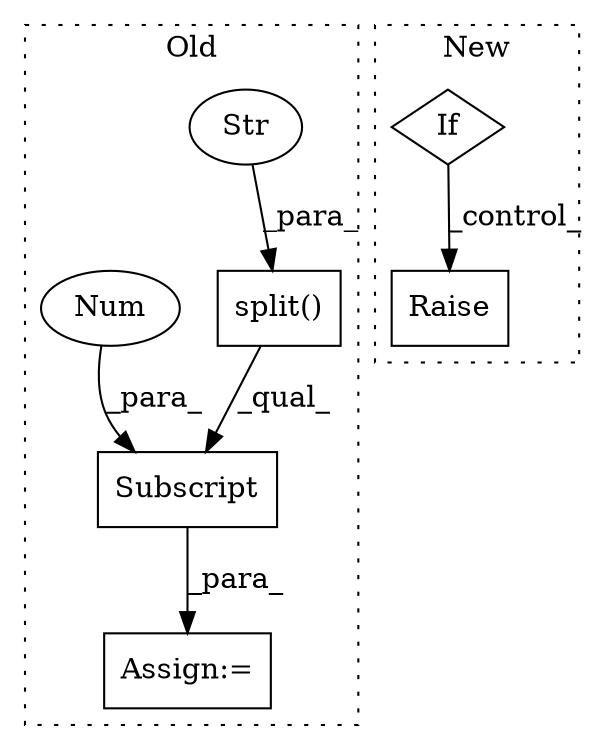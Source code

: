 digraph G {
subgraph cluster0 {
1 [label="split()" a="75" s="3472,3490" l="15,1" shape="box"];
3 [label="Assign:=" a="68" s="3469" l="3" shape="box"];
4 [label="Str" a="66" s="3487" l="3" shape="ellipse"];
5 [label="Subscript" a="63" s="3472,0" l="23,0" shape="box"];
6 [label="Num" a="76" s="3492" l="2" shape="ellipse"];
label = "Old";
style="dotted";
}
subgraph cluster1 {
2 [label="Raise" a="91" s="3597" l="6" shape="box"];
7 [label="If" a="96" s="3571" l="3" shape="diamond"];
label = "New";
style="dotted";
}
1 -> 5 [label="_qual_"];
4 -> 1 [label="_para_"];
5 -> 3 [label="_para_"];
6 -> 5 [label="_para_"];
7 -> 2 [label="_control_"];
}